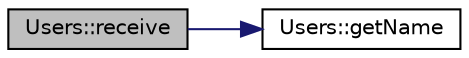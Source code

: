 digraph "Users::receive"
{
 // LATEX_PDF_SIZE
  edge [fontname="Helvetica",fontsize="10",labelfontname="Helvetica",labelfontsize="10"];
  node [fontname="Helvetica",fontsize="10",shape=record];
  rankdir="LR";
  Node1 [label="Users::receive",height=0.2,width=0.4,color="black", fillcolor="grey75", style="filled", fontcolor="black",tooltip="Receive a message from another user."];
  Node1 -> Node2 [color="midnightblue",fontsize="10",style="solid",fontname="Helvetica"];
  Node2 [label="Users::getName",height=0.2,width=0.4,color="black", fillcolor="white", style="filled",URL="$classUsers.html#aef65d9acf991a4073417fa84b3a9847c",tooltip="Get the user's display name."];
}
